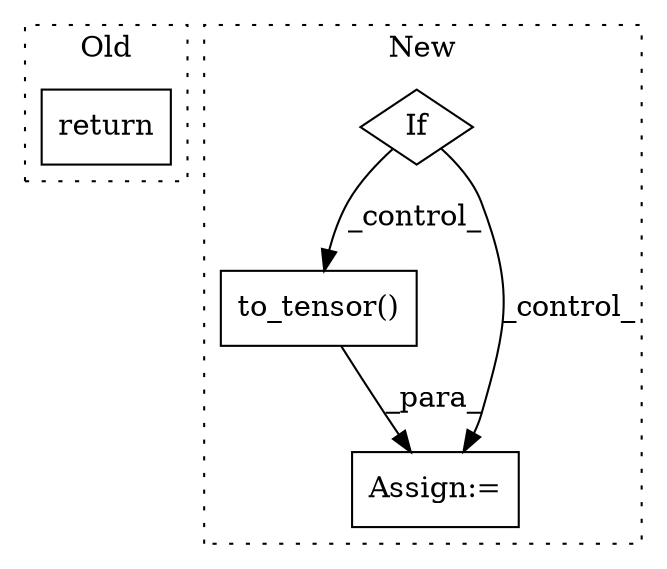 digraph G {
subgraph cluster0 {
1 [label="return" a="93" s="2077" l="7" shape="box"];
label = "Old";
style="dotted";
}
subgraph cluster1 {
2 [label="to_tensor()" a="75" s="2496,2540" l="17,23" shape="box"];
3 [label="Assign:=" a="68" s="2493" l="3" shape="box"];
4 [label="If" a="96" s="2139" l="3" shape="diamond"];
label = "New";
style="dotted";
}
2 -> 3 [label="_para_"];
4 -> 2 [label="_control_"];
4 -> 3 [label="_control_"];
}